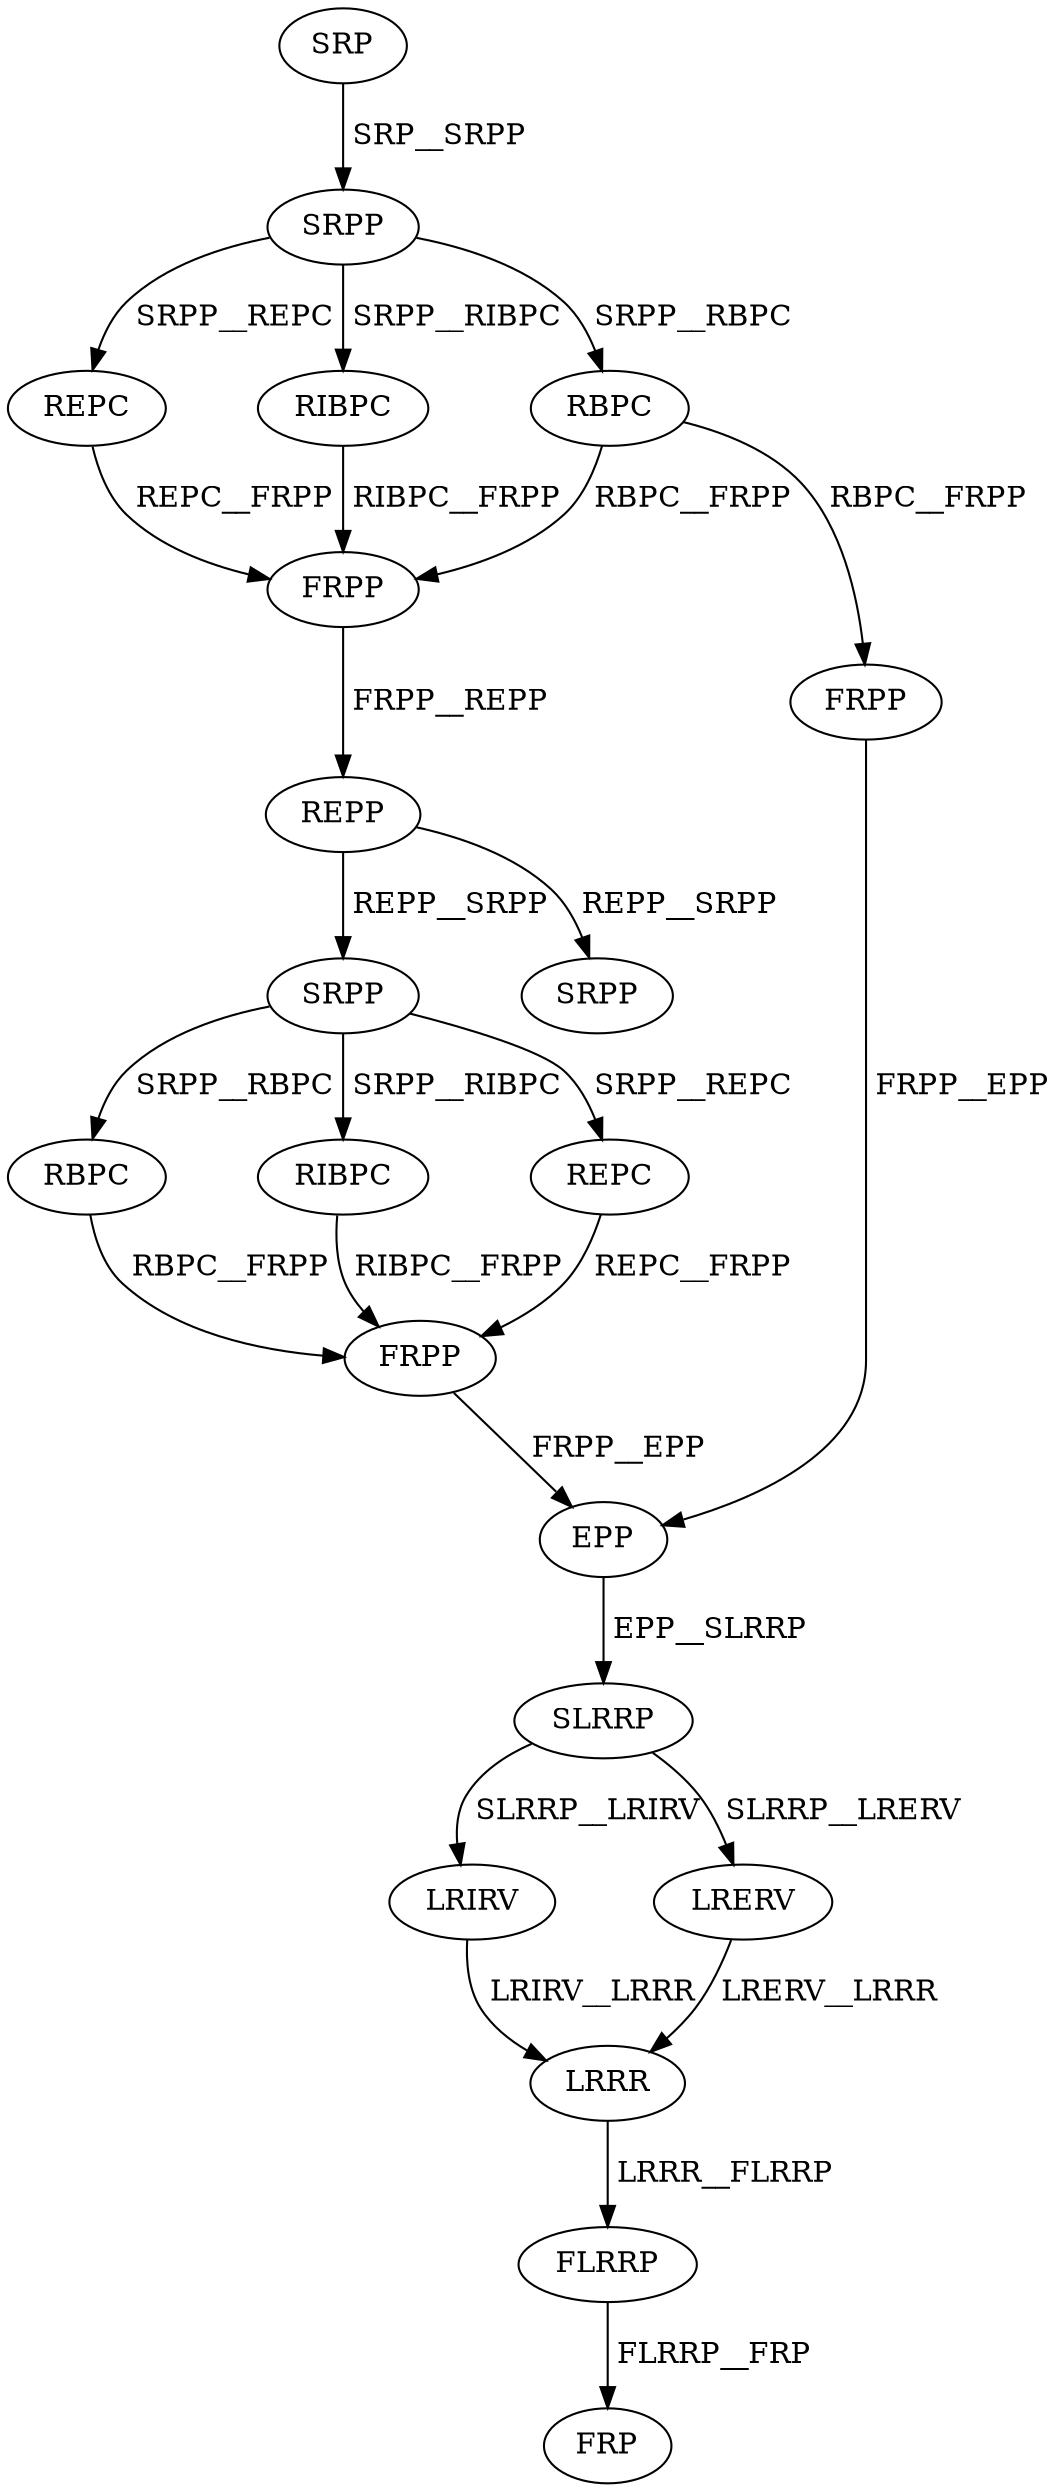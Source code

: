 digraph G { 
1 [label="SRP",color=black,fontcolor=black];
2 [label="SRPP",color=black,fontcolor=black];
3 [label="REPC",color=black,fontcolor=black];
4 [label="RIBPC",color=black,fontcolor=black];
5 [label="RBPC",color=black,fontcolor=black];
6 [label="FRPP",color=black,fontcolor=black];
7 [label="REPP",color=black,fontcolor=black];
8 [label="SRPP",color=black,fontcolor=black];
9 [label="FRPP",color=black,fontcolor=black];
10 [label="RBPC",color=black,fontcolor=black];
11 [label="RIBPC",color=black,fontcolor=black];
12 [label="REPC",color=black,fontcolor=black];
13 [label="FRPP",color=black,fontcolor=black];
14 [label="SRPP",color=black,fontcolor=black];
15 [label="EPP",color=black,fontcolor=black];
16 [label="SLRRP",color=black,fontcolor=black];
17 [label="LRIRV",color=black,fontcolor=black];
18 [label="LRERV",color=black,fontcolor=black];
19 [label="LRRR",color=black,fontcolor=black];
20 [label="FLRRP",color=black,fontcolor=black];
21 [label="FRP",color=black,fontcolor=black];
1->2[label=" SRP__SRPP",color=black,fontcolor=black];
2->3[label=" SRPP__REPC",color=black,fontcolor=black];
2->4[label=" SRPP__RIBPC",color=black,fontcolor=black];
2->5[label=" SRPP__RBPC",color=black,fontcolor=black];
3->6[label=" REPC__FRPP",color=black,fontcolor=black];
4->6[label=" RIBPC__FRPP",color=black,fontcolor=black];
5->6[label=" RBPC__FRPP",color=black,fontcolor=black];
5->9[label=" RBPC__FRPP",color=black,fontcolor=black];
6->7[label=" FRPP__REPP",color=black,fontcolor=black];
7->8[label=" REPP__SRPP",color=black,fontcolor=black];
7->14[label=" REPP__SRPP",color=black,fontcolor=black];
8->10[label=" SRPP__RBPC",color=black,fontcolor=black];
8->11[label=" SRPP__RIBPC",color=black,fontcolor=black];
8->12[label=" SRPP__REPC",color=black,fontcolor=black];
9->15[label=" FRPP__EPP",color=black,fontcolor=black];
10->13[label=" RBPC__FRPP",color=black,fontcolor=black];
11->13[label=" RIBPC__FRPP",color=black,fontcolor=black];
12->13[label=" REPC__FRPP",color=black,fontcolor=black];
13->15[label=" FRPP__EPP",color=black,fontcolor=black];
15->16[label=" EPP__SLRRP",color=black,fontcolor=black];
16->17[label=" SLRRP__LRIRV",color=black,fontcolor=black];
16->18[label=" SLRRP__LRERV",color=black,fontcolor=black];
17->19[label=" LRIRV__LRRR",color=black,fontcolor=black];
18->19[label=" LRERV__LRRR",color=black,fontcolor=black];
19->20[label=" LRRR__FLRRP",color=black,fontcolor=black];
20->21[label=" FLRRP__FRP",color=black,fontcolor=black];
}
